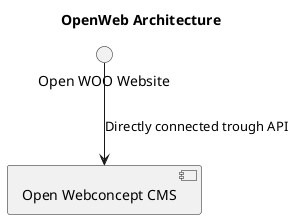 @startuml
title OpenWeb Architecture

' User Interface Component
interface "Open WOO Website" as Website

' Backend Components
component "Open Webconcept CMS" as CMS

' Relationships
Website -down-> CMS : Directly connected trough API


@enduml